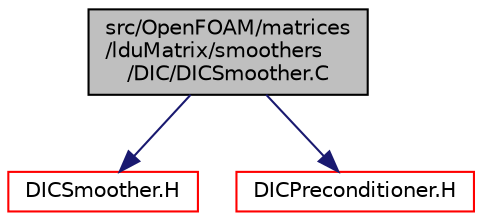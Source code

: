 digraph "src/OpenFOAM/matrices/lduMatrix/smoothers/DIC/DICSmoother.C"
{
  bgcolor="transparent";
  edge [fontname="Helvetica",fontsize="10",labelfontname="Helvetica",labelfontsize="10"];
  node [fontname="Helvetica",fontsize="10",shape=record];
  Node1 [label="src/OpenFOAM/matrices\l/lduMatrix/smoothers\l/DIC/DICSmoother.C",height=0.2,width=0.4,color="black", fillcolor="grey75", style="filled", fontcolor="black"];
  Node1 -> Node2 [color="midnightblue",fontsize="10",style="solid",fontname="Helvetica"];
  Node2 [label="DICSmoother.H",height=0.2,width=0.4,color="red",URL="$a08448.html"];
  Node1 -> Node3 [color="midnightblue",fontsize="10",style="solid",fontname="Helvetica"];
  Node3 [label="DICPreconditioner.H",height=0.2,width=0.4,color="red",URL="$a08433.html"];
}
